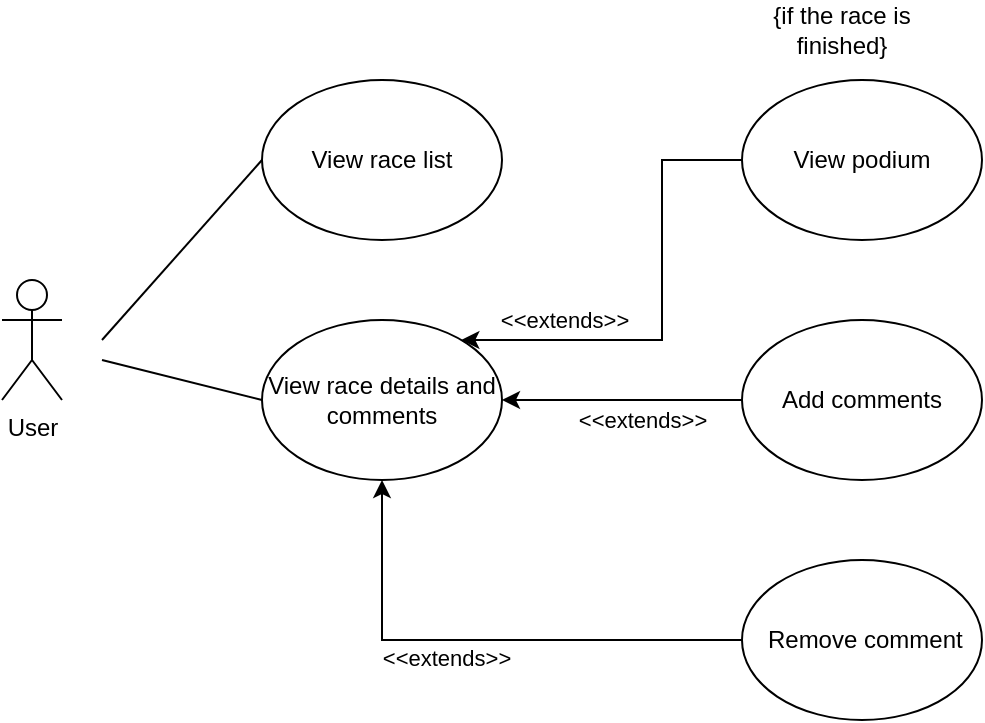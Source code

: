 <mxfile version="16.6.5" type="device"><diagram id="6FWaeYpasPL9-lvGCY6B" name="Page-1"><mxGraphModel dx="1278" dy="579" grid="1" gridSize="10" guides="1" tooltips="1" connect="1" arrows="1" fold="1" page="1" pageScale="1" pageWidth="827" pageHeight="1169" math="0" shadow="0"><root><mxCell id="0"/><mxCell id="1" parent="0"/><mxCell id="Za1MCrTcCEniQCcmb2n3-1" value="User" style="shape=umlActor;verticalLabelPosition=bottom;verticalAlign=top;html=1;outlineConnect=0;" vertex="1" parent="1"><mxGeometry x="110" y="220" width="30" height="60" as="geometry"/></mxCell><mxCell id="Za1MCrTcCEniQCcmb2n3-2" value="View race list" style="ellipse;whiteSpace=wrap;html=1;" vertex="1" parent="1"><mxGeometry x="240" y="120" width="120" height="80" as="geometry"/></mxCell><mxCell id="Za1MCrTcCEniQCcmb2n3-3" value="View race details and comments" style="ellipse;whiteSpace=wrap;html=1;" vertex="1" parent="1"><mxGeometry x="240" y="240" width="120" height="80" as="geometry"/></mxCell><mxCell id="Za1MCrTcCEniQCcmb2n3-5" style="edgeStyle=orthogonalEdgeStyle;rounded=0;orthogonalLoop=1;jettySize=auto;html=1;" edge="1" parent="1" source="Za1MCrTcCEniQCcmb2n3-4" target="Za1MCrTcCEniQCcmb2n3-3"><mxGeometry relative="1" as="geometry"><Array as="points"><mxPoint x="440" y="160"/><mxPoint x="440" y="250"/></Array></mxGeometry></mxCell><mxCell id="Za1MCrTcCEniQCcmb2n3-6" value="&amp;lt;&amp;lt;extends&amp;gt;&amp;gt;" style="edgeLabel;html=1;align=center;verticalAlign=middle;resizable=0;points=[];" vertex="1" connectable="0" parent="Za1MCrTcCEniQCcmb2n3-5"><mxGeometry x="0.386" y="1" relative="1" as="geometry"><mxPoint x="-20" y="-11" as="offset"/></mxGeometry></mxCell><mxCell id="Za1MCrTcCEniQCcmb2n3-4" value="View podium" style="ellipse;whiteSpace=wrap;html=1;" vertex="1" parent="1"><mxGeometry x="480" y="120" width="120" height="80" as="geometry"/></mxCell><mxCell id="Za1MCrTcCEniQCcmb2n3-7" value="{if the race is finished}" style="text;html=1;strokeColor=none;fillColor=none;align=center;verticalAlign=middle;whiteSpace=wrap;rounded=0;" vertex="1" parent="1"><mxGeometry x="480" y="80" width="100" height="30" as="geometry"/></mxCell><mxCell id="Za1MCrTcCEniQCcmb2n3-8" value="Add comments" style="ellipse;whiteSpace=wrap;html=1;" vertex="1" parent="1"><mxGeometry x="480" y="240" width="120" height="80" as="geometry"/></mxCell><mxCell id="Za1MCrTcCEniQCcmb2n3-9" style="edgeStyle=orthogonalEdgeStyle;rounded=0;orthogonalLoop=1;jettySize=auto;html=1;exitX=0;exitY=0.5;exitDx=0;exitDy=0;entryX=1;entryY=0.5;entryDx=0;entryDy=0;" edge="1" parent="1" source="Za1MCrTcCEniQCcmb2n3-8" target="Za1MCrTcCEniQCcmb2n3-3"><mxGeometry relative="1" as="geometry"><mxPoint x="560" y="210" as="sourcePoint"/><mxPoint x="440" y="290" as="targetPoint"/><Array as="points"><mxPoint x="420" y="280"/><mxPoint x="420" y="280"/></Array></mxGeometry></mxCell><mxCell id="Za1MCrTcCEniQCcmb2n3-10" value="&amp;lt;&amp;lt;extends&amp;gt;&amp;gt;" style="edgeLabel;html=1;align=center;verticalAlign=middle;resizable=0;points=[];" vertex="1" connectable="0" parent="Za1MCrTcCEniQCcmb2n3-9"><mxGeometry x="0.386" y="1" relative="1" as="geometry"><mxPoint x="33" y="9" as="offset"/></mxGeometry></mxCell><mxCell id="Za1MCrTcCEniQCcmb2n3-12" value="&amp;nbsp;Remove comment" style="ellipse;whiteSpace=wrap;html=1;" vertex="1" parent="1"><mxGeometry x="480" y="360" width="120" height="80" as="geometry"/></mxCell><mxCell id="Za1MCrTcCEniQCcmb2n3-13" style="edgeStyle=orthogonalEdgeStyle;rounded=0;orthogonalLoop=1;jettySize=auto;html=1;exitX=0;exitY=0.5;exitDx=0;exitDy=0;entryX=0.5;entryY=1;entryDx=0;entryDy=0;" edge="1" parent="1" source="Za1MCrTcCEniQCcmb2n3-12" target="Za1MCrTcCEniQCcmb2n3-3"><mxGeometry relative="1" as="geometry"><mxPoint x="490" y="290" as="sourcePoint"/><mxPoint x="370" y="290" as="targetPoint"/><Array as="points"><mxPoint x="300" y="400"/></Array></mxGeometry></mxCell><mxCell id="Za1MCrTcCEniQCcmb2n3-14" value="&amp;lt;&amp;lt;extends&amp;gt;&amp;gt;" style="edgeLabel;html=1;align=center;verticalAlign=middle;resizable=0;points=[];" vertex="1" connectable="0" parent="Za1MCrTcCEniQCcmb2n3-13"><mxGeometry x="0.386" y="1" relative="1" as="geometry"><mxPoint x="33" y="9" as="offset"/></mxGeometry></mxCell><mxCell id="Za1MCrTcCEniQCcmb2n3-15" value="" style="endArrow=none;html=1;rounded=0;entryX=0;entryY=0.5;entryDx=0;entryDy=0;" edge="1" parent="1" target="Za1MCrTcCEniQCcmb2n3-3"><mxGeometry width="50" height="50" relative="1" as="geometry"><mxPoint x="160" y="260" as="sourcePoint"/><mxPoint x="440" y="250" as="targetPoint"/></mxGeometry></mxCell><mxCell id="Za1MCrTcCEniQCcmb2n3-16" value="" style="endArrow=none;html=1;rounded=0;entryX=0;entryY=0.5;entryDx=0;entryDy=0;" edge="1" parent="1" target="Za1MCrTcCEniQCcmb2n3-2"><mxGeometry width="50" height="50" relative="1" as="geometry"><mxPoint x="160" y="250" as="sourcePoint"/><mxPoint x="250" y="290" as="targetPoint"/></mxGeometry></mxCell></root></mxGraphModel></diagram></mxfile>